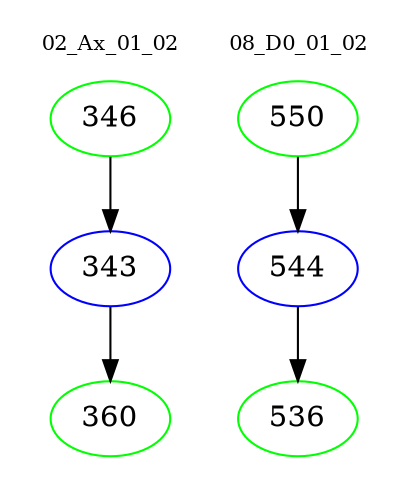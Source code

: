 digraph{
subgraph cluster_0 {
color = white
label = "02_Ax_01_02";
fontsize=10;
T0_346 [label="346", color="green"]
T0_346 -> T0_343 [color="black"]
T0_343 [label="343", color="blue"]
T0_343 -> T0_360 [color="black"]
T0_360 [label="360", color="green"]
}
subgraph cluster_1 {
color = white
label = "08_D0_01_02";
fontsize=10;
T1_550 [label="550", color="green"]
T1_550 -> T1_544 [color="black"]
T1_544 [label="544", color="blue"]
T1_544 -> T1_536 [color="black"]
T1_536 [label="536", color="green"]
}
}
